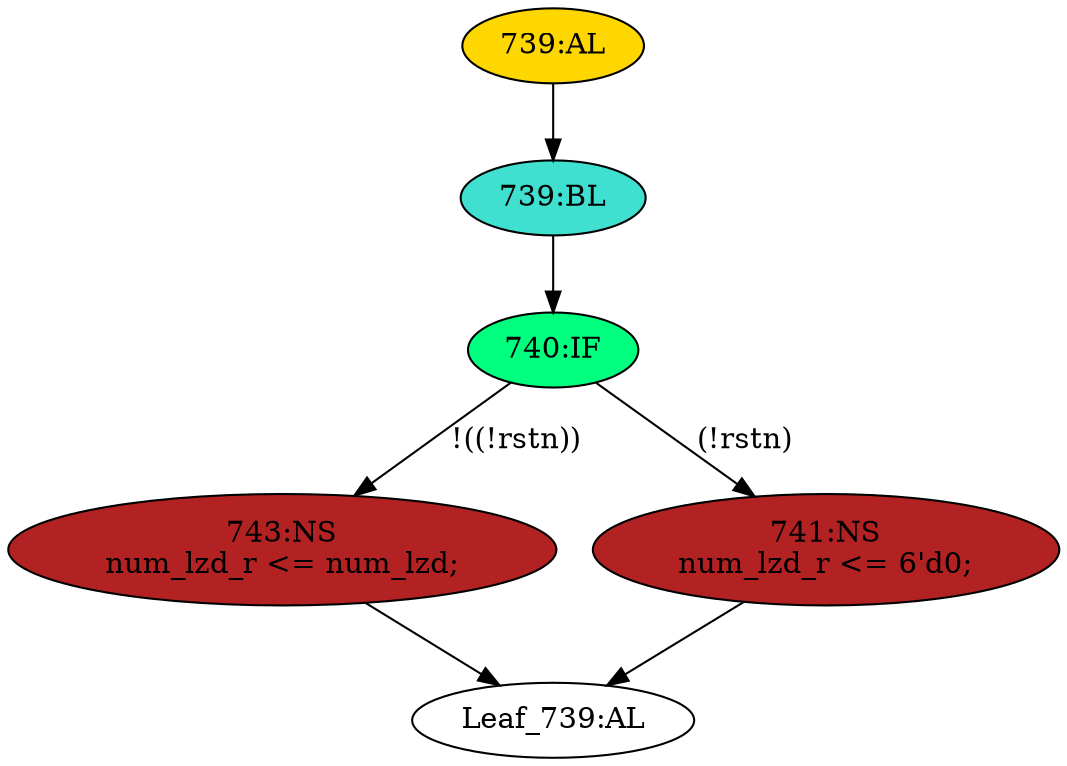 strict digraph "" {
	node [label="\N"];
	"739:BL"	 [ast="<pyverilog.vparser.ast.Block object at 0x7f4056d88950>",
		fillcolor=turquoise,
		label="739:BL",
		statements="[]",
		style=filled,
		typ=Block];
	"740:IF"	 [ast="<pyverilog.vparser.ast.IfStatement object at 0x7f4056d88e90>",
		fillcolor=springgreen,
		label="740:IF",
		statements="[]",
		style=filled,
		typ=IfStatement];
	"739:BL" -> "740:IF"	 [cond="[]",
		lineno=None];
	"Leaf_739:AL"	 [def_var="['num_lzd_r']",
		label="Leaf_739:AL"];
	"739:AL"	 [ast="<pyverilog.vparser.ast.Always object at 0x7f407838df50>",
		clk_sens=True,
		fillcolor=gold,
		label="739:AL",
		sens="['clk']",
		statements="[]",
		style=filled,
		typ=Always,
		use_var="['num_lzd', 'rstn']"];
	"739:AL" -> "739:BL"	 [cond="[]",
		lineno=None];
	"743:NS"	 [ast="<pyverilog.vparser.ast.NonblockingSubstitution object at 0x7f4056d88f10>",
		fillcolor=firebrick,
		label="743:NS
num_lzd_r <= num_lzd;",
		statements="[<pyverilog.vparser.ast.NonblockingSubstitution object at 0x7f4056d88f10>]",
		style=filled,
		typ=NonblockingSubstitution];
	"740:IF" -> "743:NS"	 [cond="['rstn']",
		label="!((!rstn))",
		lineno=740];
	"741:NS"	 [ast="<pyverilog.vparser.ast.NonblockingSubstitution object at 0x7f4078513ed0>",
		fillcolor=firebrick,
		label="741:NS
num_lzd_r <= 6'd0;",
		statements="[<pyverilog.vparser.ast.NonblockingSubstitution object at 0x7f4078513ed0>]",
		style=filled,
		typ=NonblockingSubstitution];
	"740:IF" -> "741:NS"	 [cond="['rstn']",
		label="(!rstn)",
		lineno=740];
	"743:NS" -> "Leaf_739:AL"	 [cond="[]",
		lineno=None];
	"741:NS" -> "Leaf_739:AL"	 [cond="[]",
		lineno=None];
}
